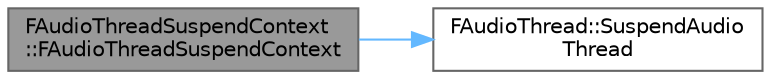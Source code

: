 digraph "FAudioThreadSuspendContext::FAudioThreadSuspendContext"
{
 // INTERACTIVE_SVG=YES
 // LATEX_PDF_SIZE
  bgcolor="transparent";
  edge [fontname=Helvetica,fontsize=10,labelfontname=Helvetica,labelfontsize=10];
  node [fontname=Helvetica,fontsize=10,shape=box,height=0.2,width=0.4];
  rankdir="LR";
  Node1 [id="Node000001",label="FAudioThreadSuspendContext\l::FAudioThreadSuspendContext",height=0.2,width=0.4,color="gray40", fillcolor="grey60", style="filled", fontcolor="black",tooltip=" "];
  Node1 -> Node2 [id="edge1_Node000001_Node000002",color="steelblue1",style="solid",tooltip=" "];
  Node2 [id="Node000002",label="FAudioThread::SuspendAudio\lThread",height=0.2,width=0.4,color="grey40", fillcolor="white", style="filled",URL="$da/d29/classFAudioThread.html#a44811b71e098d73ce908b82fc9407d1b",tooltip=" "];
}
